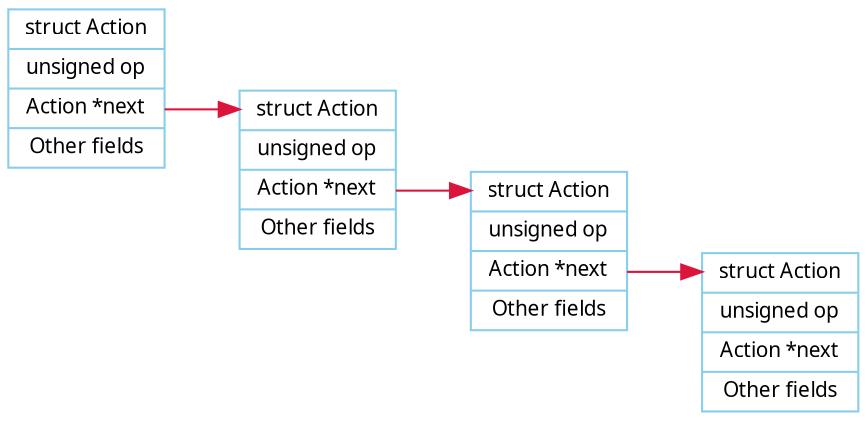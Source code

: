 digraph st2{
    fontname = "Verdana";
    fontsize = 10;
    rankdir = LR;
    node [fontname = "Verdana", fontsize = 10, color="skyblue", shape="record"];
    edge [fontname = "Verdana", fontsize = 10, color="crimson", style="solid"];

    Action0 [label="{{<head>struct Action|<f1>unsigned op|<f2>Action *next|<f3>Other fields}}"]
    Action1 [label="{{<head>struct Action|<f1>unsigned op|<f2>Action *next|<f3>Other fields}}"]
    Action2 [label="{{<head>struct Action|<f1>unsigned op|<f2>Action *next|<f3>Other fields}}"]
    Action3 [label="{{<head>struct Action|<f1>unsigned op|<f2>Action *next|<f3>Other fields}}"]

    Action0:f2 -> Action1:head;
    Action1:f2 -> Action2:head;
    Action2:f2 -> Action3:head;
}
